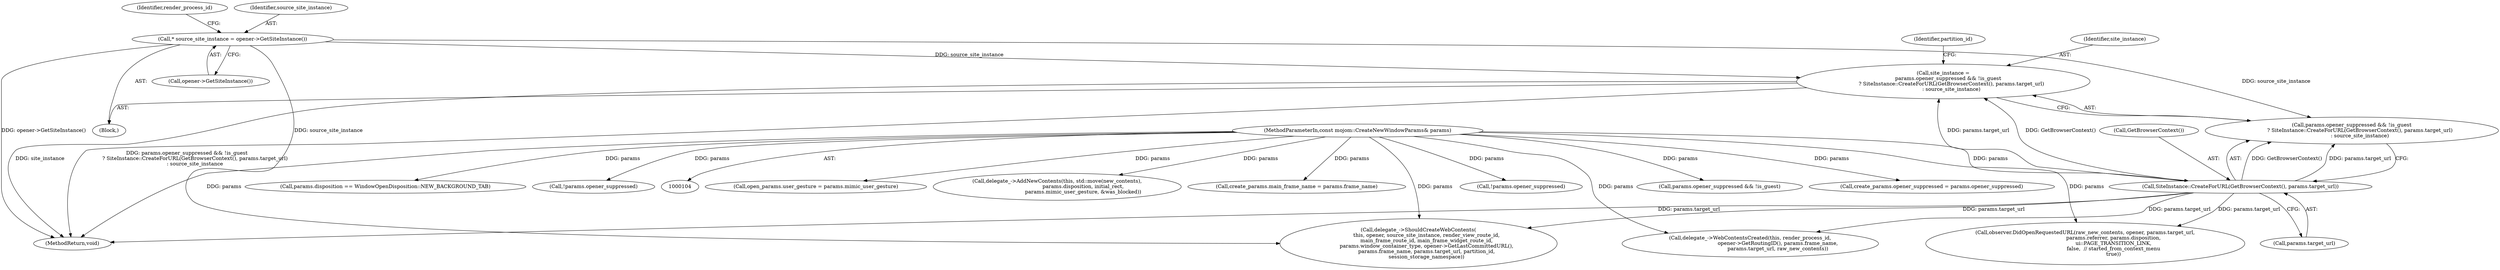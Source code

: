digraph "0_Chrome_d18c519758c2e6043f0e1f00e2b69a55b3d7997f@API" {
"1000156" [label="(Call,site_instance =\n      params.opener_suppressed && !is_guest\n          ? SiteInstance::CreateForURL(GetBrowserContext(), params.target_url)\n          : source_site_instance)"];
"1000165" [label="(Call,SiteInstance::CreateForURL(GetBrowserContext(), params.target_url))"];
"1000109" [label="(MethodParameterIn,const mojom::CreateNewWindowParams& params)"];
"1000133" [label="(Call,* source_site_instance = opener->GetSiteInstance())"];
"1000436" [label="(Call,open_params.user_gesture = params.mimic_user_gesture)"];
"1000139" [label="(Identifier,render_process_id)"];
"1000166" [label="(Call,GetBrowserContext())"];
"1000167" [label="(Call,params.target_url)"];
"1000381" [label="(Call,observer.DidOpenRequestedURL(raw_new_contents, opener, params.target_url,\n                                   params.referrer, params.disposition,\n                                   ui::PAGE_TRANSITION_LINK,\n                                   false,  // started_from_context_menu\n                                   true))"];
"1000157" [label="(Identifier,site_instance)"];
"1000111" [label="(Block,)"];
"1000109" [label="(MethodParameterIn,const mojom::CreateNewWindowParams& params)"];
"1000414" [label="(Call,delegate_->AddNewContents(this, std::move(new_contents),\n                                params.disposition, initial_rect,\n                                params.mimic_user_gesture, &was_blocked))"];
"1000165" [label="(Call,SiteInstance::CreateForURL(GetBrowserContext(), params.target_url))"];
"1000251" [label="(Call,create_params.main_frame_name = params.frame_name)"];
"1000156" [label="(Call,site_instance =\n      params.opener_suppressed && !is_guest\n          ? SiteInstance::CreateForURL(GetBrowserContext(), params.target_url)\n          : source_site_instance)"];
"1000148" [label="(Call,!params.opener_suppressed)"];
"1000135" [label="(Call,opener->GetSiteInstance())"];
"1000133" [label="(Call,* source_site_instance = opener->GetSiteInstance())"];
"1000461" [label="(MethodReturn,void)"];
"1000159" [label="(Call,params.opener_suppressed && !is_guest)"];
"1000202" [label="(Call,delegate_->ShouldCreateWebContents(\n          this, opener, source_site_instance, render_view_route_id,\n          main_frame_route_id, main_frame_widget_route_id,\n          params.window_container_type, opener->GetLastCommittedURL(),\n          params.frame_name, params.target_url, partition_id,\n          session_storage_namespace))"];
"1000268" [label="(Call,create_params.opener_suppressed = params.opener_suppressed)"];
"1000365" [label="(Call,delegate_->WebContentsCreated(this, render_process_id,\n                                  opener->GetRoutingID(), params.frame_name,\n                                  params.target_url, raw_new_contents))"];
"1000134" [label="(Identifier,source_site_instance)"];
"1000276" [label="(Call,params.disposition == WindowOpenDisposition::NEW_BACKGROUND_TAB)"];
"1000173" [label="(Identifier,partition_id)"];
"1000333" [label="(Call,!params.opener_suppressed)"];
"1000158" [label="(Call,params.opener_suppressed && !is_guest\n          ? SiteInstance::CreateForURL(GetBrowserContext(), params.target_url)\n          : source_site_instance)"];
"1000156" -> "1000111"  [label="AST: "];
"1000156" -> "1000158"  [label="CFG: "];
"1000157" -> "1000156"  [label="AST: "];
"1000158" -> "1000156"  [label="AST: "];
"1000173" -> "1000156"  [label="CFG: "];
"1000156" -> "1000461"  [label="DDG: site_instance"];
"1000156" -> "1000461"  [label="DDG: params.opener_suppressed && !is_guest\n          ? SiteInstance::CreateForURL(GetBrowserContext(), params.target_url)\n          : source_site_instance"];
"1000165" -> "1000156"  [label="DDG: GetBrowserContext()"];
"1000165" -> "1000156"  [label="DDG: params.target_url"];
"1000133" -> "1000156"  [label="DDG: source_site_instance"];
"1000165" -> "1000158"  [label="AST: "];
"1000165" -> "1000167"  [label="CFG: "];
"1000166" -> "1000165"  [label="AST: "];
"1000167" -> "1000165"  [label="AST: "];
"1000158" -> "1000165"  [label="CFG: "];
"1000165" -> "1000461"  [label="DDG: params.target_url"];
"1000165" -> "1000158"  [label="DDG: GetBrowserContext()"];
"1000165" -> "1000158"  [label="DDG: params.target_url"];
"1000109" -> "1000165"  [label="DDG: params"];
"1000165" -> "1000202"  [label="DDG: params.target_url"];
"1000165" -> "1000365"  [label="DDG: params.target_url"];
"1000165" -> "1000381"  [label="DDG: params.target_url"];
"1000109" -> "1000104"  [label="AST: "];
"1000109" -> "1000461"  [label="DDG: params"];
"1000109" -> "1000148"  [label="DDG: params"];
"1000109" -> "1000159"  [label="DDG: params"];
"1000109" -> "1000202"  [label="DDG: params"];
"1000109" -> "1000251"  [label="DDG: params"];
"1000109" -> "1000268"  [label="DDG: params"];
"1000109" -> "1000276"  [label="DDG: params"];
"1000109" -> "1000333"  [label="DDG: params"];
"1000109" -> "1000365"  [label="DDG: params"];
"1000109" -> "1000381"  [label="DDG: params"];
"1000109" -> "1000414"  [label="DDG: params"];
"1000109" -> "1000436"  [label="DDG: params"];
"1000133" -> "1000111"  [label="AST: "];
"1000133" -> "1000135"  [label="CFG: "];
"1000134" -> "1000133"  [label="AST: "];
"1000135" -> "1000133"  [label="AST: "];
"1000139" -> "1000133"  [label="CFG: "];
"1000133" -> "1000461"  [label="DDG: opener->GetSiteInstance()"];
"1000133" -> "1000158"  [label="DDG: source_site_instance"];
"1000133" -> "1000202"  [label="DDG: source_site_instance"];
}
